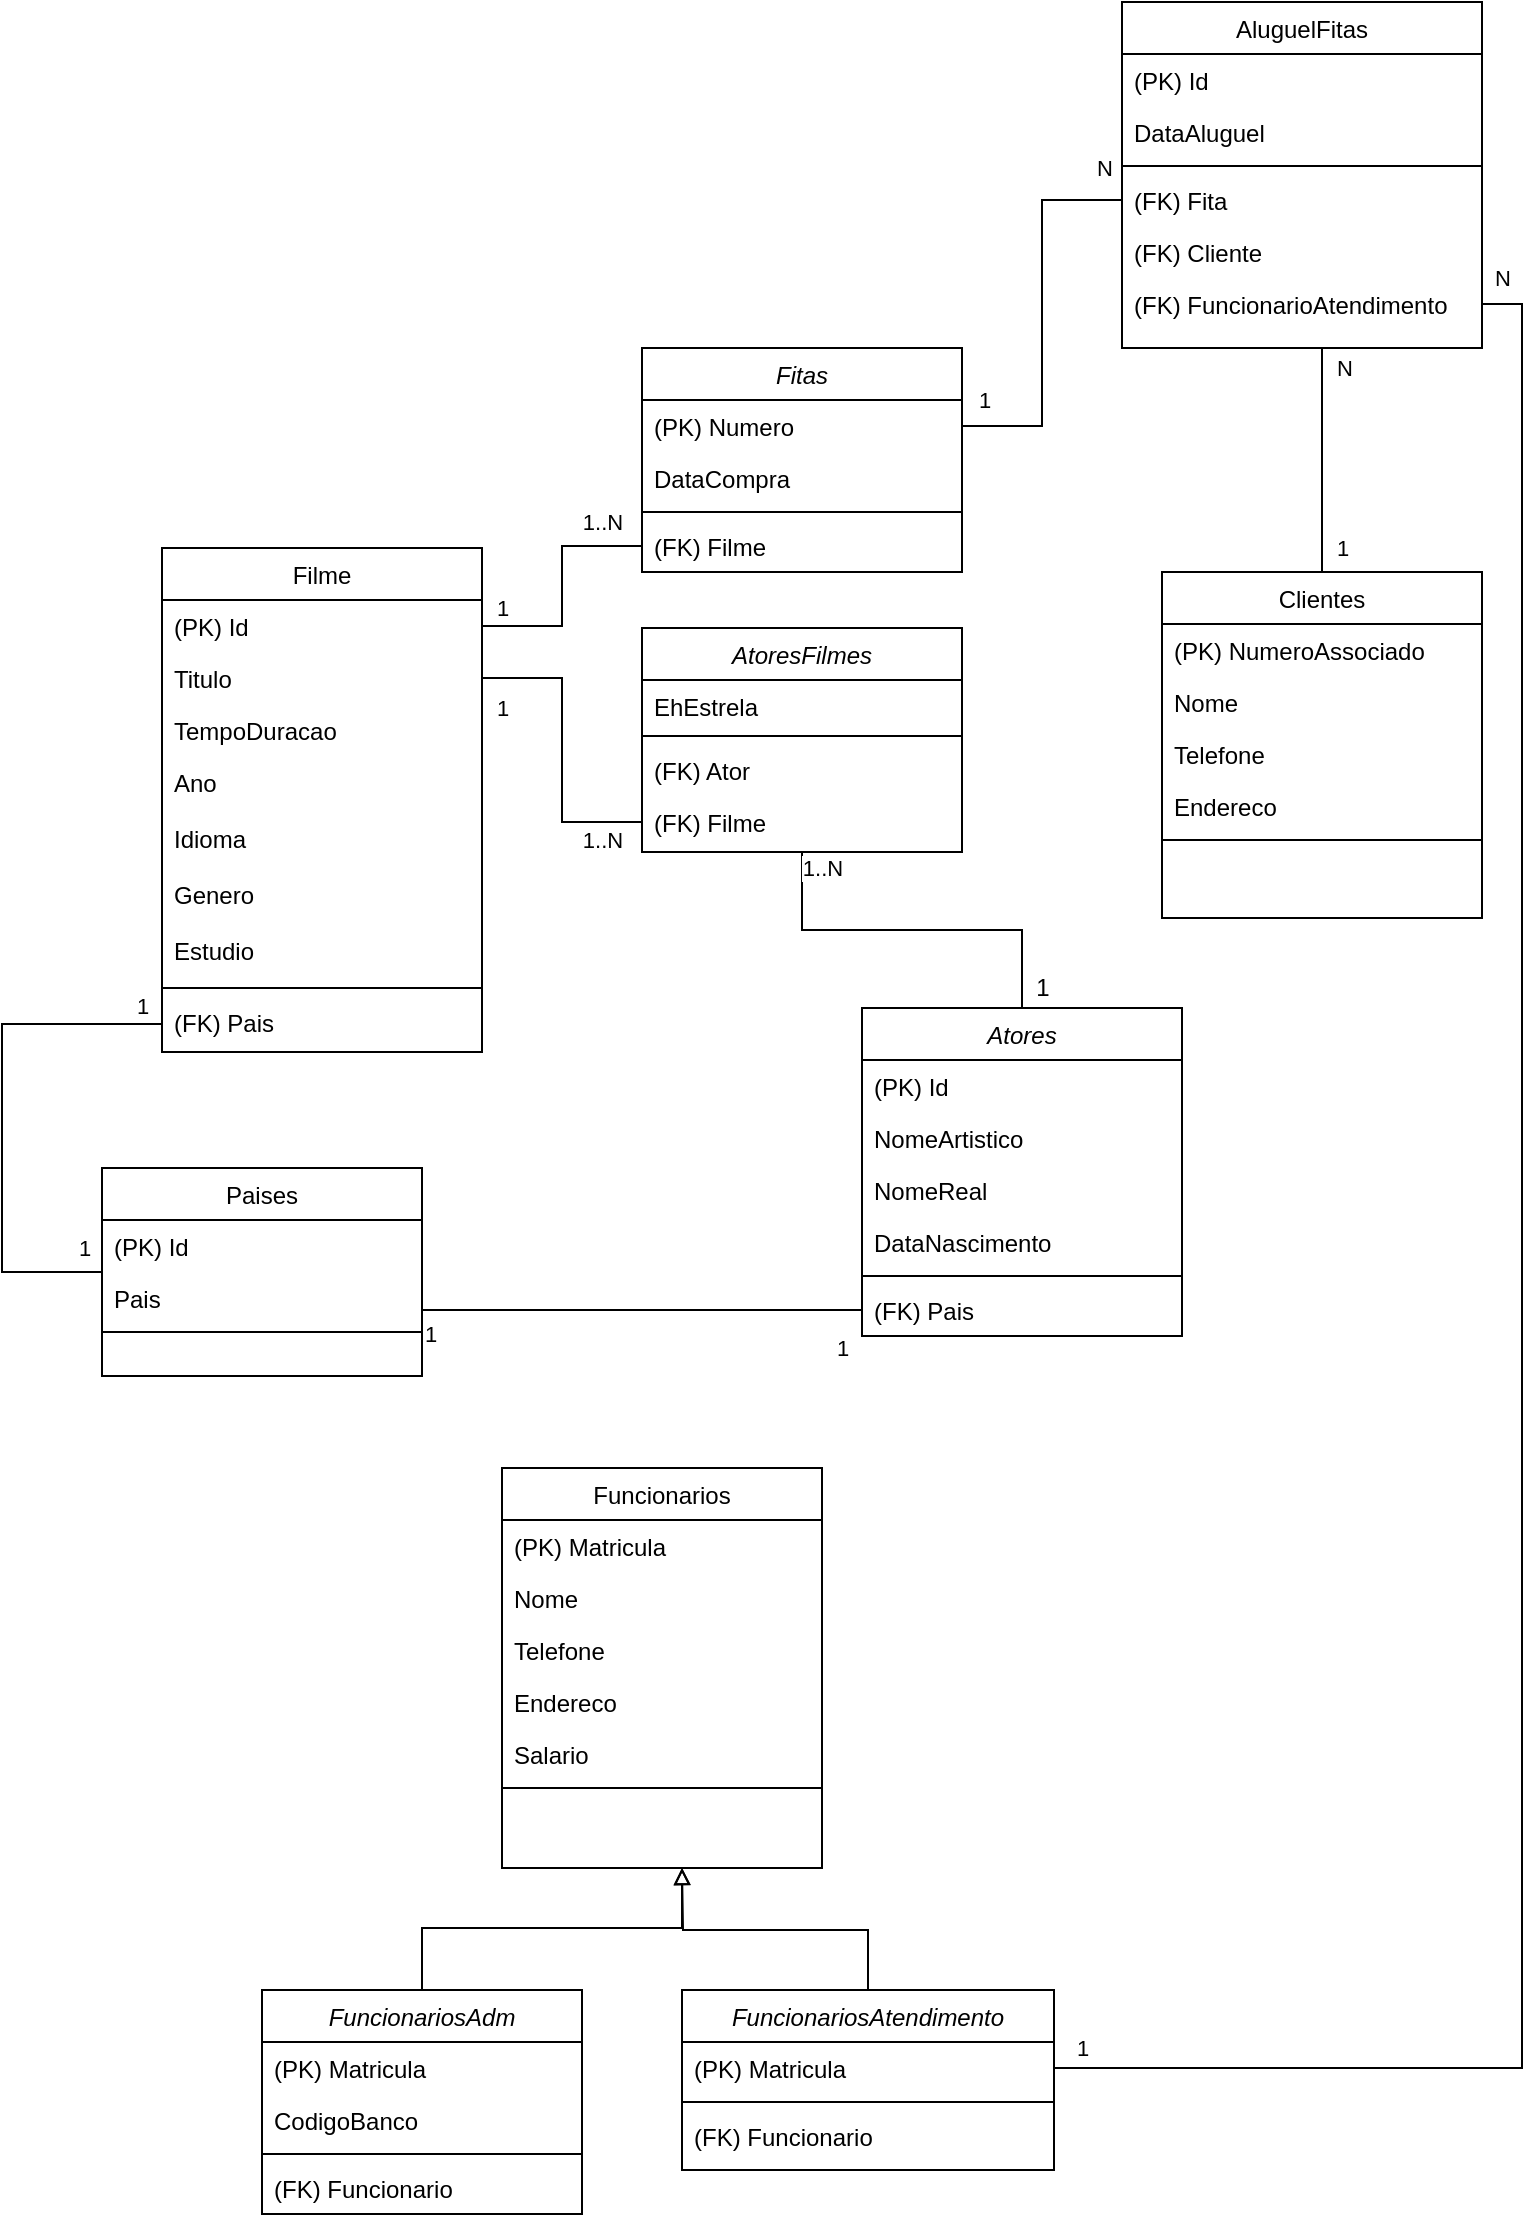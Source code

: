 <mxfile version="16.2.6" type="device"><diagram id="C5RBs43oDa-KdzZeNtuy" name="Page-1"><mxGraphModel dx="1466" dy="1724" grid="1" gridSize="10" guides="1" tooltips="1" connect="1" arrows="1" fold="1" page="1" pageScale="1" pageWidth="827" pageHeight="1169" math="0" shadow="0"><root><mxCell id="WIyWlLk6GJQsqaUBKTNV-0"/><mxCell id="WIyWlLk6GJQsqaUBKTNV-1" parent="WIyWlLk6GJQsqaUBKTNV-0"/><mxCell id="zkfFHV4jXpPFQw0GAbJ--0" value="Fitas" style="swimlane;fontStyle=2;align=center;verticalAlign=top;childLayout=stackLayout;horizontal=1;startSize=26;horizontalStack=0;resizeParent=1;resizeLast=0;collapsible=1;marginBottom=0;rounded=0;shadow=0;strokeWidth=1;" parent="WIyWlLk6GJQsqaUBKTNV-1" vertex="1"><mxGeometry x="290" width="160" height="112" as="geometry"><mxRectangle x="230" y="140" width="160" height="26" as="alternateBounds"/></mxGeometry></mxCell><mxCell id="zkfFHV4jXpPFQw0GAbJ--1" value="(PK) Numero" style="text;align=left;verticalAlign=top;spacingLeft=4;spacingRight=4;overflow=hidden;rotatable=0;points=[[0,0.5],[1,0.5]];portConstraint=eastwest;" parent="zkfFHV4jXpPFQw0GAbJ--0" vertex="1"><mxGeometry y="26" width="160" height="26" as="geometry"/></mxCell><mxCell id="zkfFHV4jXpPFQw0GAbJ--2" value="DataCompra" style="text;align=left;verticalAlign=top;spacingLeft=4;spacingRight=4;overflow=hidden;rotatable=0;points=[[0,0.5],[1,0.5]];portConstraint=eastwest;rounded=0;shadow=0;html=0;" parent="zkfFHV4jXpPFQw0GAbJ--0" vertex="1"><mxGeometry y="52" width="160" height="26" as="geometry"/></mxCell><mxCell id="zkfFHV4jXpPFQw0GAbJ--4" value="" style="line;html=1;strokeWidth=1;align=left;verticalAlign=middle;spacingTop=-1;spacingLeft=3;spacingRight=3;rotatable=0;labelPosition=right;points=[];portConstraint=eastwest;" parent="zkfFHV4jXpPFQw0GAbJ--0" vertex="1"><mxGeometry y="78" width="160" height="8" as="geometry"/></mxCell><mxCell id="qCso2f7yvBXMcF-2Zcx2-60" value="(FK) Filme" style="text;align=left;verticalAlign=top;spacingLeft=4;spacingRight=4;overflow=hidden;rotatable=0;points=[[0,0.5],[1,0.5]];portConstraint=eastwest;rounded=0;shadow=0;html=0;" parent="zkfFHV4jXpPFQw0GAbJ--0" vertex="1"><mxGeometry y="86" width="160" height="26" as="geometry"/></mxCell><mxCell id="zkfFHV4jXpPFQw0GAbJ--6" value="Filme" style="swimlane;fontStyle=0;align=center;verticalAlign=top;childLayout=stackLayout;horizontal=1;startSize=26;horizontalStack=0;resizeParent=1;resizeLast=0;collapsible=1;marginBottom=0;rounded=0;shadow=0;strokeWidth=1;" parent="WIyWlLk6GJQsqaUBKTNV-1" vertex="1"><mxGeometry x="50" y="100" width="160" height="252" as="geometry"><mxRectangle x="130" y="380" width="160" height="26" as="alternateBounds"/></mxGeometry></mxCell><mxCell id="zkfFHV4jXpPFQw0GAbJ--7" value="(PK) Id" style="text;align=left;verticalAlign=top;spacingLeft=4;spacingRight=4;overflow=hidden;rotatable=0;points=[[0,0.5],[1,0.5]];portConstraint=eastwest;" parent="zkfFHV4jXpPFQw0GAbJ--6" vertex="1"><mxGeometry y="26" width="160" height="26" as="geometry"/></mxCell><mxCell id="zkfFHV4jXpPFQw0GAbJ--8" value="Titulo" style="text;align=left;verticalAlign=top;spacingLeft=4;spacingRight=4;overflow=hidden;rotatable=0;points=[[0,0.5],[1,0.5]];portConstraint=eastwest;rounded=0;shadow=0;html=0;" parent="zkfFHV4jXpPFQw0GAbJ--6" vertex="1"><mxGeometry y="52" width="160" height="26" as="geometry"/></mxCell><mxCell id="qCso2f7yvBXMcF-2Zcx2-1" value="TempoDuracao" style="text;align=left;verticalAlign=top;spacingLeft=4;spacingRight=4;overflow=hidden;rotatable=0;points=[[0,0.5],[1,0.5]];portConstraint=eastwest;rounded=0;shadow=0;html=0;" parent="zkfFHV4jXpPFQw0GAbJ--6" vertex="1"><mxGeometry y="78" width="160" height="26" as="geometry"/></mxCell><mxCell id="qCso2f7yvBXMcF-2Zcx2-59" value="Ano" style="text;align=left;verticalAlign=top;spacingLeft=4;spacingRight=4;overflow=hidden;rotatable=0;points=[[0,0.5],[1,0.5]];portConstraint=eastwest;" parent="zkfFHV4jXpPFQw0GAbJ--6" vertex="1"><mxGeometry y="104" width="160" height="28" as="geometry"/></mxCell><mxCell id="qCso2f7yvBXMcF-2Zcx2-58" value="Idioma" style="text;align=left;verticalAlign=top;spacingLeft=4;spacingRight=4;overflow=hidden;rotatable=0;points=[[0,0.5],[1,0.5]];portConstraint=eastwest;" parent="zkfFHV4jXpPFQw0GAbJ--6" vertex="1"><mxGeometry y="132" width="160" height="28" as="geometry"/></mxCell><mxCell id="qCso2f7yvBXMcF-2Zcx2-56" value="Genero" style="text;align=left;verticalAlign=top;spacingLeft=4;spacingRight=4;overflow=hidden;rotatable=0;points=[[0,0.5],[1,0.5]];portConstraint=eastwest;" parent="zkfFHV4jXpPFQw0GAbJ--6" vertex="1"><mxGeometry y="160" width="160" height="28" as="geometry"/></mxCell><mxCell id="qCso2f7yvBXMcF-2Zcx2-57" value="Estudio" style="text;align=left;verticalAlign=top;spacingLeft=4;spacingRight=4;overflow=hidden;rotatable=0;points=[[0,0.5],[1,0.5]];portConstraint=eastwest;" parent="zkfFHV4jXpPFQw0GAbJ--6" vertex="1"><mxGeometry y="188" width="160" height="28" as="geometry"/></mxCell><mxCell id="zkfFHV4jXpPFQw0GAbJ--9" value="" style="line;html=1;strokeWidth=1;align=left;verticalAlign=middle;spacingTop=-1;spacingLeft=3;spacingRight=3;rotatable=0;labelPosition=right;points=[];portConstraint=eastwest;" parent="zkfFHV4jXpPFQw0GAbJ--6" vertex="1"><mxGeometry y="216" width="160" height="8" as="geometry"/></mxCell><mxCell id="qCso2f7yvBXMcF-2Zcx2-61" value="(FK) Pais" style="text;align=left;verticalAlign=top;spacingLeft=4;spacingRight=4;overflow=hidden;rotatable=0;points=[[0,0.5],[1,0.5]];portConstraint=eastwest;" parent="zkfFHV4jXpPFQw0GAbJ--6" vertex="1"><mxGeometry y="224" width="160" height="28" as="geometry"/></mxCell><mxCell id="qCso2f7yvBXMcF-2Zcx2-74" style="edgeStyle=orthogonalEdgeStyle;rounded=0;orthogonalLoop=1;jettySize=auto;html=1;endArrow=none;endFill=0;" parent="WIyWlLk6GJQsqaUBKTNV-1" source="zkfFHV4jXpPFQw0GAbJ--17" edge="1"><mxGeometry relative="1" as="geometry"><mxPoint x="630" as="targetPoint"/></mxGeometry></mxCell><mxCell id="2-0DyAWxJQ60oNXOoATX-12" value="1" style="edgeLabel;html=1;align=center;verticalAlign=middle;resizable=0;points=[];" vertex="1" connectable="0" parent="qCso2f7yvBXMcF-2Zcx2-74"><mxGeometry x="-0.32" y="2" relative="1" as="geometry"><mxPoint x="12" y="26" as="offset"/></mxGeometry></mxCell><mxCell id="2-0DyAWxJQ60oNXOoATX-13" value="N" style="edgeLabel;html=1;align=center;verticalAlign=middle;resizable=0;points=[];" vertex="1" connectable="0" parent="qCso2f7yvBXMcF-2Zcx2-74"><mxGeometry x="0.323" y="3" relative="1" as="geometry"><mxPoint x="13" y="-28" as="offset"/></mxGeometry></mxCell><mxCell id="zkfFHV4jXpPFQw0GAbJ--17" value="Clientes" style="swimlane;fontStyle=0;align=center;verticalAlign=top;childLayout=stackLayout;horizontal=1;startSize=26;horizontalStack=0;resizeParent=1;resizeLast=0;collapsible=1;marginBottom=0;rounded=0;shadow=0;strokeWidth=1;" parent="WIyWlLk6GJQsqaUBKTNV-1" vertex="1"><mxGeometry x="550" y="112" width="160" height="173" as="geometry"><mxRectangle x="550" y="140" width="160" height="26" as="alternateBounds"/></mxGeometry></mxCell><mxCell id="zkfFHV4jXpPFQw0GAbJ--18" value="(PK) NumeroAssociado" style="text;align=left;verticalAlign=top;spacingLeft=4;spacingRight=4;overflow=hidden;rotatable=0;points=[[0,0.5],[1,0.5]];portConstraint=eastwest;" parent="zkfFHV4jXpPFQw0GAbJ--17" vertex="1"><mxGeometry y="26" width="160" height="26" as="geometry"/></mxCell><mxCell id="zkfFHV4jXpPFQw0GAbJ--19" value="Nome" style="text;align=left;verticalAlign=top;spacingLeft=4;spacingRight=4;overflow=hidden;rotatable=0;points=[[0,0.5],[1,0.5]];portConstraint=eastwest;rounded=0;shadow=0;html=0;" parent="zkfFHV4jXpPFQw0GAbJ--17" vertex="1"><mxGeometry y="52" width="160" height="26" as="geometry"/></mxCell><mxCell id="zkfFHV4jXpPFQw0GAbJ--20" value="Telefone" style="text;align=left;verticalAlign=top;spacingLeft=4;spacingRight=4;overflow=hidden;rotatable=0;points=[[0,0.5],[1,0.5]];portConstraint=eastwest;rounded=0;shadow=0;html=0;" parent="zkfFHV4jXpPFQw0GAbJ--17" vertex="1"><mxGeometry y="78" width="160" height="26" as="geometry"/></mxCell><mxCell id="zkfFHV4jXpPFQw0GAbJ--21" value="Endereco" style="text;align=left;verticalAlign=top;spacingLeft=4;spacingRight=4;overflow=hidden;rotatable=0;points=[[0,0.5],[1,0.5]];portConstraint=eastwest;rounded=0;shadow=0;html=0;" parent="zkfFHV4jXpPFQw0GAbJ--17" vertex="1"><mxGeometry y="104" width="160" height="26" as="geometry"/></mxCell><mxCell id="zkfFHV4jXpPFQw0GAbJ--23" value="" style="line;html=1;strokeWidth=1;align=left;verticalAlign=middle;spacingTop=-1;spacingLeft=3;spacingRight=3;rotatable=0;labelPosition=right;points=[];portConstraint=eastwest;" parent="zkfFHV4jXpPFQw0GAbJ--17" vertex="1"><mxGeometry y="130" width="160" height="8" as="geometry"/></mxCell><mxCell id="qCso2f7yvBXMcF-2Zcx2-7" value="Paises" style="swimlane;fontStyle=0;align=center;verticalAlign=top;childLayout=stackLayout;horizontal=1;startSize=26;horizontalStack=0;resizeParent=1;resizeLast=0;collapsible=1;marginBottom=0;rounded=0;shadow=0;strokeWidth=1;" parent="WIyWlLk6GJQsqaUBKTNV-1" vertex="1"><mxGeometry x="20" y="410" width="160" height="104" as="geometry"><mxRectangle x="340" y="380" width="170" height="26" as="alternateBounds"/></mxGeometry></mxCell><mxCell id="qCso2f7yvBXMcF-2Zcx2-8" value="(PK) Id" style="text;align=left;verticalAlign=top;spacingLeft=4;spacingRight=4;overflow=hidden;rotatable=0;points=[[0,0.5],[1,0.5]];portConstraint=eastwest;" parent="qCso2f7yvBXMcF-2Zcx2-7" vertex="1"><mxGeometry y="26" width="160" height="26" as="geometry"/></mxCell><mxCell id="qCso2f7yvBXMcF-2Zcx2-9" value="Pais" style="text;align=left;verticalAlign=top;spacingLeft=4;spacingRight=4;overflow=hidden;rotatable=0;points=[[0,0.5],[1,0.5]];portConstraint=eastwest;" parent="qCso2f7yvBXMcF-2Zcx2-7" vertex="1"><mxGeometry y="52" width="160" height="26" as="geometry"/></mxCell><mxCell id="qCso2f7yvBXMcF-2Zcx2-10" value="" style="line;html=1;strokeWidth=1;align=left;verticalAlign=middle;spacingTop=-1;spacingLeft=3;spacingRight=3;rotatable=0;labelPosition=right;points=[];portConstraint=eastwest;" parent="qCso2f7yvBXMcF-2Zcx2-7" vertex="1"><mxGeometry y="78" width="160" height="8" as="geometry"/></mxCell><mxCell id="qCso2f7yvBXMcF-2Zcx2-69" style="edgeStyle=orthogonalEdgeStyle;rounded=0;orthogonalLoop=1;jettySize=auto;html=1;entryX=0.5;entryY=1;entryDx=0;entryDy=0;endArrow=none;endFill=0;" parent="WIyWlLk6GJQsqaUBKTNV-1" source="qCso2f7yvBXMcF-2Zcx2-19" target="qCso2f7yvBXMcF-2Zcx2-23" edge="1"><mxGeometry relative="1" as="geometry"/></mxCell><mxCell id="2-0DyAWxJQ60oNXOoATX-5" value="1..N" style="edgeLabel;html=1;align=center;verticalAlign=middle;resizable=0;points=[];" vertex="1" connectable="0" parent="qCso2f7yvBXMcF-2Zcx2-69"><mxGeometry x="0.415" relative="1" as="geometry"><mxPoint x="-6" y="-31" as="offset"/></mxGeometry></mxCell><mxCell id="qCso2f7yvBXMcF-2Zcx2-19" value="Atores" style="swimlane;fontStyle=2;align=center;verticalAlign=top;childLayout=stackLayout;horizontal=1;startSize=26;horizontalStack=0;resizeParent=1;resizeLast=0;collapsible=1;marginBottom=0;rounded=0;shadow=0;strokeWidth=1;" parent="WIyWlLk6GJQsqaUBKTNV-1" vertex="1"><mxGeometry x="400" y="330" width="160" height="164" as="geometry"><mxRectangle x="230" y="140" width="160" height="26" as="alternateBounds"/></mxGeometry></mxCell><mxCell id="qCso2f7yvBXMcF-2Zcx2-20" value="(PK) Id" style="text;align=left;verticalAlign=top;spacingLeft=4;spacingRight=4;overflow=hidden;rotatable=0;points=[[0,0.5],[1,0.5]];portConstraint=eastwest;" parent="qCso2f7yvBXMcF-2Zcx2-19" vertex="1"><mxGeometry y="26" width="160" height="26" as="geometry"/></mxCell><mxCell id="qCso2f7yvBXMcF-2Zcx2-21" value="NomeArtistico" style="text;align=left;verticalAlign=top;spacingLeft=4;spacingRight=4;overflow=hidden;rotatable=0;points=[[0,0.5],[1,0.5]];portConstraint=eastwest;rounded=0;shadow=0;html=0;" parent="qCso2f7yvBXMcF-2Zcx2-19" vertex="1"><mxGeometry y="52" width="160" height="26" as="geometry"/></mxCell><mxCell id="qCso2f7yvBXMcF-2Zcx2-27" value="NomeReal" style="text;align=left;verticalAlign=top;spacingLeft=4;spacingRight=4;overflow=hidden;rotatable=0;points=[[0,0.5],[1,0.5]];portConstraint=eastwest;rounded=0;shadow=0;html=0;" parent="qCso2f7yvBXMcF-2Zcx2-19" vertex="1"><mxGeometry y="78" width="160" height="26" as="geometry"/></mxCell><mxCell id="qCso2f7yvBXMcF-2Zcx2-28" value="DataNascimento" style="text;align=left;verticalAlign=top;spacingLeft=4;spacingRight=4;overflow=hidden;rotatable=0;points=[[0,0.5],[1,0.5]];portConstraint=eastwest;rounded=0;shadow=0;html=0;" parent="qCso2f7yvBXMcF-2Zcx2-19" vertex="1"><mxGeometry y="104" width="160" height="26" as="geometry"/></mxCell><mxCell id="qCso2f7yvBXMcF-2Zcx2-22" value="" style="line;html=1;strokeWidth=1;align=left;verticalAlign=middle;spacingTop=-1;spacingLeft=3;spacingRight=3;rotatable=0;labelPosition=right;points=[];portConstraint=eastwest;" parent="qCso2f7yvBXMcF-2Zcx2-19" vertex="1"><mxGeometry y="130" width="160" height="8" as="geometry"/></mxCell><mxCell id="qCso2f7yvBXMcF-2Zcx2-29" value="(FK) Pais" style="text;align=left;verticalAlign=top;spacingLeft=4;spacingRight=4;overflow=hidden;rotatable=0;points=[[0,0.5],[1,0.5]];portConstraint=eastwest;rounded=0;shadow=0;html=0;" parent="qCso2f7yvBXMcF-2Zcx2-19" vertex="1"><mxGeometry y="138" width="160" height="26" as="geometry"/></mxCell><mxCell id="qCso2f7yvBXMcF-2Zcx2-23" value="AtoresFilmes" style="swimlane;fontStyle=2;align=center;verticalAlign=top;childLayout=stackLayout;horizontal=1;startSize=26;horizontalStack=0;resizeParent=1;resizeLast=0;collapsible=1;marginBottom=0;rounded=0;shadow=0;strokeWidth=1;" parent="WIyWlLk6GJQsqaUBKTNV-1" vertex="1"><mxGeometry x="290" y="140" width="160" height="112" as="geometry"><mxRectangle x="230" y="140" width="160" height="26" as="alternateBounds"/></mxGeometry></mxCell><mxCell id="qCso2f7yvBXMcF-2Zcx2-79" value="EhEstrela" style="text;align=left;verticalAlign=top;spacingLeft=4;spacingRight=4;overflow=hidden;rotatable=0;points=[[0,0.5],[1,0.5]];portConstraint=eastwest;" parent="qCso2f7yvBXMcF-2Zcx2-23" vertex="1"><mxGeometry y="26" width="160" height="24" as="geometry"/></mxCell><mxCell id="qCso2f7yvBXMcF-2Zcx2-26" value="" style="line;html=1;strokeWidth=1;align=left;verticalAlign=middle;spacingTop=-1;spacingLeft=3;spacingRight=3;rotatable=0;labelPosition=right;points=[];portConstraint=eastwest;" parent="qCso2f7yvBXMcF-2Zcx2-23" vertex="1"><mxGeometry y="50" width="160" height="8" as="geometry"/></mxCell><mxCell id="qCso2f7yvBXMcF-2Zcx2-24" value="(FK) Ator" style="text;align=left;verticalAlign=top;spacingLeft=4;spacingRight=4;overflow=hidden;rotatable=0;points=[[0,0.5],[1,0.5]];portConstraint=eastwest;" parent="qCso2f7yvBXMcF-2Zcx2-23" vertex="1"><mxGeometry y="58" width="160" height="26" as="geometry"/></mxCell><mxCell id="qCso2f7yvBXMcF-2Zcx2-25" value="(FK) Filme" style="text;align=left;verticalAlign=top;spacingLeft=4;spacingRight=4;overflow=hidden;rotatable=0;points=[[0,0.5],[1,0.5]];portConstraint=eastwest;rounded=0;shadow=0;html=0;" parent="qCso2f7yvBXMcF-2Zcx2-23" vertex="1"><mxGeometry y="84" width="160" height="26" as="geometry"/></mxCell><mxCell id="qCso2f7yvBXMcF-2Zcx2-30" value="Funcionarios" style="swimlane;fontStyle=0;align=center;verticalAlign=top;childLayout=stackLayout;horizontal=1;startSize=26;horizontalStack=0;resizeParent=1;resizeLast=0;collapsible=1;marginBottom=0;rounded=0;shadow=0;strokeWidth=1;" parent="WIyWlLk6GJQsqaUBKTNV-1" vertex="1"><mxGeometry x="220" y="560" width="160" height="200" as="geometry"><mxRectangle x="550" y="140" width="160" height="26" as="alternateBounds"/></mxGeometry></mxCell><mxCell id="qCso2f7yvBXMcF-2Zcx2-31" value="(PK) Matricula" style="text;align=left;verticalAlign=top;spacingLeft=4;spacingRight=4;overflow=hidden;rotatable=0;points=[[0,0.5],[1,0.5]];portConstraint=eastwest;" parent="qCso2f7yvBXMcF-2Zcx2-30" vertex="1"><mxGeometry y="26" width="160" height="26" as="geometry"/></mxCell><mxCell id="qCso2f7yvBXMcF-2Zcx2-32" value="Nome" style="text;align=left;verticalAlign=top;spacingLeft=4;spacingRight=4;overflow=hidden;rotatable=0;points=[[0,0.5],[1,0.5]];portConstraint=eastwest;rounded=0;shadow=0;html=0;" parent="qCso2f7yvBXMcF-2Zcx2-30" vertex="1"><mxGeometry y="52" width="160" height="26" as="geometry"/></mxCell><mxCell id="qCso2f7yvBXMcF-2Zcx2-33" value="Telefone" style="text;align=left;verticalAlign=top;spacingLeft=4;spacingRight=4;overflow=hidden;rotatable=0;points=[[0,0.5],[1,0.5]];portConstraint=eastwest;rounded=0;shadow=0;html=0;" parent="qCso2f7yvBXMcF-2Zcx2-30" vertex="1"><mxGeometry y="78" width="160" height="26" as="geometry"/></mxCell><mxCell id="qCso2f7yvBXMcF-2Zcx2-34" value="Endereco" style="text;align=left;verticalAlign=top;spacingLeft=4;spacingRight=4;overflow=hidden;rotatable=0;points=[[0,0.5],[1,0.5]];portConstraint=eastwest;rounded=0;shadow=0;html=0;" parent="qCso2f7yvBXMcF-2Zcx2-30" vertex="1"><mxGeometry y="104" width="160" height="26" as="geometry"/></mxCell><mxCell id="qCso2f7yvBXMcF-2Zcx2-36" value="Salario" style="text;align=left;verticalAlign=top;spacingLeft=4;spacingRight=4;overflow=hidden;rotatable=0;points=[[0,0.5],[1,0.5]];portConstraint=eastwest;rounded=0;shadow=0;html=0;" parent="qCso2f7yvBXMcF-2Zcx2-30" vertex="1"><mxGeometry y="130" width="160" height="26" as="geometry"/></mxCell><mxCell id="qCso2f7yvBXMcF-2Zcx2-35" value="" style="line;html=1;strokeWidth=1;align=left;verticalAlign=middle;spacingTop=-1;spacingLeft=3;spacingRight=3;rotatable=0;labelPosition=right;points=[];portConstraint=eastwest;" parent="qCso2f7yvBXMcF-2Zcx2-30" vertex="1"><mxGeometry y="156" width="160" height="8" as="geometry"/></mxCell><mxCell id="qCso2f7yvBXMcF-2Zcx2-77" style="edgeStyle=orthogonalEdgeStyle;rounded=0;orthogonalLoop=1;jettySize=auto;html=1;endArrow=block;endFill=0;" parent="WIyWlLk6GJQsqaUBKTNV-1" source="qCso2f7yvBXMcF-2Zcx2-37" edge="1"><mxGeometry relative="1" as="geometry"><mxPoint x="310" y="760" as="targetPoint"/><Array as="points"><mxPoint x="180" y="790"/><mxPoint x="310" y="790"/></Array></mxGeometry></mxCell><mxCell id="qCso2f7yvBXMcF-2Zcx2-37" value="FuncionariosAdm" style="swimlane;fontStyle=2;align=center;verticalAlign=top;childLayout=stackLayout;horizontal=1;startSize=26;horizontalStack=0;resizeParent=1;resizeLast=0;collapsible=1;marginBottom=0;rounded=0;shadow=0;strokeWidth=1;" parent="WIyWlLk6GJQsqaUBKTNV-1" vertex="1"><mxGeometry x="100" y="821" width="160" height="112" as="geometry"><mxRectangle x="230" y="140" width="160" height="26" as="alternateBounds"/></mxGeometry></mxCell><mxCell id="qCso2f7yvBXMcF-2Zcx2-38" value="(PK) Matricula" style="text;align=left;verticalAlign=top;spacingLeft=4;spacingRight=4;overflow=hidden;rotatable=0;points=[[0,0.5],[1,0.5]];portConstraint=eastwest;" parent="qCso2f7yvBXMcF-2Zcx2-37" vertex="1"><mxGeometry y="26" width="160" height="26" as="geometry"/></mxCell><mxCell id="qCso2f7yvBXMcF-2Zcx2-39" value="CodigoBanco" style="text;align=left;verticalAlign=top;spacingLeft=4;spacingRight=4;overflow=hidden;rotatable=0;points=[[0,0.5],[1,0.5]];portConstraint=eastwest;rounded=0;shadow=0;html=0;" parent="qCso2f7yvBXMcF-2Zcx2-37" vertex="1"><mxGeometry y="52" width="160" height="26" as="geometry"/></mxCell><mxCell id="qCso2f7yvBXMcF-2Zcx2-40" value="" style="line;html=1;strokeWidth=1;align=left;verticalAlign=middle;spacingTop=-1;spacingLeft=3;spacingRight=3;rotatable=0;labelPosition=right;points=[];portConstraint=eastwest;" parent="qCso2f7yvBXMcF-2Zcx2-37" vertex="1"><mxGeometry y="78" width="160" height="8" as="geometry"/></mxCell><mxCell id="qCso2f7yvBXMcF-2Zcx2-41" value="(FK) Funcionario" style="text;align=left;verticalAlign=top;spacingLeft=4;spacingRight=4;overflow=hidden;rotatable=0;points=[[0,0.5],[1,0.5]];portConstraint=eastwest;" parent="qCso2f7yvBXMcF-2Zcx2-37" vertex="1"><mxGeometry y="86" width="160" height="26" as="geometry"/></mxCell><mxCell id="qCso2f7yvBXMcF-2Zcx2-76" style="edgeStyle=orthogonalEdgeStyle;rounded=0;orthogonalLoop=1;jettySize=auto;html=1;endArrow=block;endFill=0;" parent="WIyWlLk6GJQsqaUBKTNV-1" source="qCso2f7yvBXMcF-2Zcx2-42" edge="1"><mxGeometry relative="1" as="geometry"><mxPoint x="310" y="760" as="targetPoint"/></mxGeometry></mxCell><mxCell id="qCso2f7yvBXMcF-2Zcx2-42" value="FuncionariosAtendimento" style="swimlane;fontStyle=2;align=center;verticalAlign=top;childLayout=stackLayout;horizontal=1;startSize=26;horizontalStack=0;resizeParent=1;resizeLast=0;collapsible=1;marginBottom=0;rounded=0;shadow=0;strokeWidth=1;" parent="WIyWlLk6GJQsqaUBKTNV-1" vertex="1"><mxGeometry x="310" y="821" width="186" height="90" as="geometry"><mxRectangle x="230" y="140" width="160" height="26" as="alternateBounds"/></mxGeometry></mxCell><mxCell id="qCso2f7yvBXMcF-2Zcx2-43" value="(PK) Matricula" style="text;align=left;verticalAlign=top;spacingLeft=4;spacingRight=4;overflow=hidden;rotatable=0;points=[[0,0.5],[1,0.5]];portConstraint=eastwest;" parent="qCso2f7yvBXMcF-2Zcx2-42" vertex="1"><mxGeometry y="26" width="186" height="26" as="geometry"/></mxCell><mxCell id="qCso2f7yvBXMcF-2Zcx2-45" value="" style="line;html=1;strokeWidth=1;align=left;verticalAlign=middle;spacingTop=-1;spacingLeft=3;spacingRight=3;rotatable=0;labelPosition=right;points=[];portConstraint=eastwest;" parent="qCso2f7yvBXMcF-2Zcx2-42" vertex="1"><mxGeometry y="52" width="186" height="8" as="geometry"/></mxCell><mxCell id="qCso2f7yvBXMcF-2Zcx2-46" value="(FK) Funcionario" style="text;align=left;verticalAlign=top;spacingLeft=4;spacingRight=4;overflow=hidden;rotatable=0;points=[[0,0.5],[1,0.5]];portConstraint=eastwest;" parent="qCso2f7yvBXMcF-2Zcx2-42" vertex="1"><mxGeometry y="60" width="186" height="26" as="geometry"/></mxCell><mxCell id="qCso2f7yvBXMcF-2Zcx2-47" value="AluguelFitas" style="swimlane;fontStyle=0;align=center;verticalAlign=top;childLayout=stackLayout;horizontal=1;startSize=26;horizontalStack=0;resizeParent=1;resizeLast=0;collapsible=1;marginBottom=0;rounded=0;shadow=0;strokeWidth=1;" parent="WIyWlLk6GJQsqaUBKTNV-1" vertex="1"><mxGeometry x="530" y="-173" width="180" height="173" as="geometry"><mxRectangle x="550" y="140" width="160" height="26" as="alternateBounds"/></mxGeometry></mxCell><mxCell id="qCso2f7yvBXMcF-2Zcx2-48" value="(PK) Id" style="text;align=left;verticalAlign=top;spacingLeft=4;spacingRight=4;overflow=hidden;rotatable=0;points=[[0,0.5],[1,0.5]];portConstraint=eastwest;" parent="qCso2f7yvBXMcF-2Zcx2-47" vertex="1"><mxGeometry y="26" width="180" height="26" as="geometry"/></mxCell><mxCell id="qCso2f7yvBXMcF-2Zcx2-49" value="DataAluguel" style="text;align=left;verticalAlign=top;spacingLeft=4;spacingRight=4;overflow=hidden;rotatable=0;points=[[0,0.5],[1,0.5]];portConstraint=eastwest;rounded=0;shadow=0;html=0;" parent="qCso2f7yvBXMcF-2Zcx2-47" vertex="1"><mxGeometry y="52" width="180" height="26" as="geometry"/></mxCell><mxCell id="qCso2f7yvBXMcF-2Zcx2-52" value="" style="line;html=1;strokeWidth=1;align=left;verticalAlign=middle;spacingTop=-1;spacingLeft=3;spacingRight=3;rotatable=0;labelPosition=right;points=[];portConstraint=eastwest;" parent="qCso2f7yvBXMcF-2Zcx2-47" vertex="1"><mxGeometry y="78" width="180" height="8" as="geometry"/></mxCell><mxCell id="qCso2f7yvBXMcF-2Zcx2-53" value="(FK) Fita" style="text;align=left;verticalAlign=top;spacingLeft=4;spacingRight=4;overflow=hidden;rotatable=0;points=[[0,0.5],[1,0.5]];portConstraint=eastwest;rounded=0;shadow=0;html=0;" parent="qCso2f7yvBXMcF-2Zcx2-47" vertex="1"><mxGeometry y="86" width="180" height="26" as="geometry"/></mxCell><mxCell id="qCso2f7yvBXMcF-2Zcx2-54" value="(FK) Cliente" style="text;align=left;verticalAlign=top;spacingLeft=4;spacingRight=4;overflow=hidden;rotatable=0;points=[[0,0.5],[1,0.5]];portConstraint=eastwest;rounded=0;shadow=0;html=0;" parent="qCso2f7yvBXMcF-2Zcx2-47" vertex="1"><mxGeometry y="112" width="180" height="26" as="geometry"/></mxCell><mxCell id="qCso2f7yvBXMcF-2Zcx2-55" value="(FK) FuncionarioAtendimento" style="text;align=left;verticalAlign=top;spacingLeft=4;spacingRight=4;overflow=hidden;rotatable=0;points=[[0,0.5],[1,0.5]];portConstraint=eastwest;rounded=0;shadow=0;html=0;" parent="qCso2f7yvBXMcF-2Zcx2-47" vertex="1"><mxGeometry y="138" width="180" height="26" as="geometry"/></mxCell><mxCell id="qCso2f7yvBXMcF-2Zcx2-63" style="edgeStyle=orthogonalEdgeStyle;rounded=0;orthogonalLoop=1;jettySize=auto;html=1;entryX=0;entryY=0.5;entryDx=0;entryDy=0;endArrow=none;endFill=0;" parent="WIyWlLk6GJQsqaUBKTNV-1" source="qCso2f7yvBXMcF-2Zcx2-7" target="qCso2f7yvBXMcF-2Zcx2-61" edge="1"><mxGeometry relative="1" as="geometry"><Array as="points"><mxPoint x="-30" y="462"/><mxPoint x="-30" y="338"/></Array></mxGeometry></mxCell><mxCell id="2-0DyAWxJQ60oNXOoATX-0" value="1" style="edgeLabel;html=1;align=center;verticalAlign=middle;resizable=0;points=[];" vertex="1" connectable="0" parent="qCso2f7yvBXMcF-2Zcx2-63"><mxGeometry x="0.844" relative="1" as="geometry"><mxPoint x="10" y="-9" as="offset"/></mxGeometry></mxCell><mxCell id="2-0DyAWxJQ60oNXOoATX-1" value="1" style="edgeLabel;html=1;align=center;verticalAlign=middle;resizable=0;points=[];" vertex="1" connectable="0" parent="qCso2f7yvBXMcF-2Zcx2-63"><mxGeometry x="-0.884" y="2" relative="1" as="geometry"><mxPoint x="5" y="-14" as="offset"/></mxGeometry></mxCell><mxCell id="qCso2f7yvBXMcF-2Zcx2-67" style="edgeStyle=orthogonalEdgeStyle;rounded=0;orthogonalLoop=1;jettySize=auto;html=1;exitX=1;exitY=0.5;exitDx=0;exitDy=0;entryX=0;entryY=0.5;entryDx=0;entryDy=0;endArrow=none;endFill=0;" parent="WIyWlLk6GJQsqaUBKTNV-1" source="zkfFHV4jXpPFQw0GAbJ--8" target="qCso2f7yvBXMcF-2Zcx2-25" edge="1"><mxGeometry relative="1" as="geometry"/></mxCell><mxCell id="2-0DyAWxJQ60oNXOoATX-6" value="1..N" style="edgeLabel;html=1;align=center;verticalAlign=middle;resizable=0;points=[];" vertex="1" connectable="0" parent="qCso2f7yvBXMcF-2Zcx2-67"><mxGeometry x="0.3" y="-2" relative="1" as="geometry"><mxPoint x="22" y="22" as="offset"/></mxGeometry></mxCell><mxCell id="2-0DyAWxJQ60oNXOoATX-7" value="1" style="edgeLabel;html=1;align=center;verticalAlign=middle;resizable=0;points=[];" vertex="1" connectable="0" parent="qCso2f7yvBXMcF-2Zcx2-67"><mxGeometry x="-0.226" relative="1" as="geometry"><mxPoint x="-30" y="-4" as="offset"/></mxGeometry></mxCell><mxCell id="qCso2f7yvBXMcF-2Zcx2-71" style="edgeStyle=orthogonalEdgeStyle;rounded=0;orthogonalLoop=1;jettySize=auto;html=1;entryX=0;entryY=0.5;entryDx=0;entryDy=0;endArrow=none;endFill=0;" parent="WIyWlLk6GJQsqaUBKTNV-1" source="zkfFHV4jXpPFQw0GAbJ--7" target="qCso2f7yvBXMcF-2Zcx2-60" edge="1"><mxGeometry relative="1" as="geometry"/></mxCell><mxCell id="2-0DyAWxJQ60oNXOoATX-8" value="1..N" style="edgeLabel;html=1;align=center;verticalAlign=middle;resizable=0;points=[];" vertex="1" connectable="0" parent="qCso2f7yvBXMcF-2Zcx2-71"><mxGeometry x="0.396" y="2" relative="1" as="geometry"><mxPoint x="16" y="-10" as="offset"/></mxGeometry></mxCell><mxCell id="2-0DyAWxJQ60oNXOoATX-9" value="1" style="edgeLabel;html=1;align=center;verticalAlign=middle;resizable=0;points=[];" vertex="1" connectable="0" parent="qCso2f7yvBXMcF-2Zcx2-71"><mxGeometry x="-0.243" relative="1" as="geometry"><mxPoint x="-30" y="-4" as="offset"/></mxGeometry></mxCell><mxCell id="qCso2f7yvBXMcF-2Zcx2-72" style="edgeStyle=orthogonalEdgeStyle;rounded=0;orthogonalLoop=1;jettySize=auto;html=1;entryX=0;entryY=0.5;entryDx=0;entryDy=0;endArrow=none;endFill=0;" parent="WIyWlLk6GJQsqaUBKTNV-1" source="zkfFHV4jXpPFQw0GAbJ--1" target="qCso2f7yvBXMcF-2Zcx2-53" edge="1"><mxGeometry relative="1" as="geometry"/></mxCell><mxCell id="2-0DyAWxJQ60oNXOoATX-10" value="1" style="edgeLabel;html=1;align=center;verticalAlign=middle;resizable=0;points=[];" vertex="1" connectable="0" parent="qCso2f7yvBXMcF-2Zcx2-72"><mxGeometry x="-0.623" y="-1" relative="1" as="geometry"><mxPoint x="-26" y="-14" as="offset"/></mxGeometry></mxCell><mxCell id="2-0DyAWxJQ60oNXOoATX-11" value="N" style="edgeLabel;html=1;align=center;verticalAlign=middle;resizable=0;points=[];" vertex="1" connectable="0" parent="qCso2f7yvBXMcF-2Zcx2-72"><mxGeometry x="0.682" relative="1" as="geometry"><mxPoint x="21" y="-16" as="offset"/></mxGeometry></mxCell><mxCell id="qCso2f7yvBXMcF-2Zcx2-75" style="edgeStyle=orthogonalEdgeStyle;rounded=0;orthogonalLoop=1;jettySize=auto;html=1;entryX=1;entryY=0.5;entryDx=0;entryDy=0;endArrow=none;endFill=0;" parent="WIyWlLk6GJQsqaUBKTNV-1" source="qCso2f7yvBXMcF-2Zcx2-43" target="qCso2f7yvBXMcF-2Zcx2-55" edge="1"><mxGeometry relative="1" as="geometry"/></mxCell><mxCell id="2-0DyAWxJQ60oNXOoATX-14" value="N" style="edgeLabel;html=1;align=center;verticalAlign=middle;resizable=0;points=[];" vertex="1" connectable="0" parent="qCso2f7yvBXMcF-2Zcx2-75"><mxGeometry x="0.917" y="2" relative="1" as="geometry"><mxPoint x="-8" y="-40" as="offset"/></mxGeometry></mxCell><mxCell id="2-0DyAWxJQ60oNXOoATX-15" value="1" style="edgeLabel;html=1;align=center;verticalAlign=middle;resizable=0;points=[];" vertex="1" connectable="0" parent="qCso2f7yvBXMcF-2Zcx2-75"><mxGeometry x="-0.962" relative="1" as="geometry"><mxPoint x="-8" y="-10" as="offset"/></mxGeometry></mxCell><mxCell id="qCso2f7yvBXMcF-2Zcx2-78" style="edgeStyle=orthogonalEdgeStyle;rounded=0;orthogonalLoop=1;jettySize=auto;html=1;endArrow=none;endFill=0;exitX=1;exitY=0.75;exitDx=0;exitDy=0;" parent="WIyWlLk6GJQsqaUBKTNV-1" source="qCso2f7yvBXMcF-2Zcx2-7" target="qCso2f7yvBXMcF-2Zcx2-29" edge="1"><mxGeometry relative="1" as="geometry"><mxPoint x="140" y="540" as="sourcePoint"/><mxPoint x="360" y="480" as="targetPoint"/><Array as="points"><mxPoint x="180" y="481"/></Array></mxGeometry></mxCell><mxCell id="2-0DyAWxJQ60oNXOoATX-2" value="1" style="edgeLabel;html=1;align=center;verticalAlign=middle;resizable=0;points=[];" vertex="1" connectable="0" parent="qCso2f7yvBXMcF-2Zcx2-78"><mxGeometry x="0.737" relative="1" as="geometry"><mxPoint x="20" y="19" as="offset"/></mxGeometry></mxCell><mxCell id="2-0DyAWxJQ60oNXOoATX-3" value="1" style="edgeLabel;html=1;align=center;verticalAlign=middle;resizable=0;points=[];" vertex="1" connectable="0" parent="qCso2f7yvBXMcF-2Zcx2-78"><mxGeometry x="-0.907" y="-1" relative="1" as="geometry"><mxPoint y="11" as="offset"/></mxGeometry></mxCell><mxCell id="2-0DyAWxJQ60oNXOoATX-4" value="1" style="text;html=1;align=center;verticalAlign=middle;resizable=0;points=[];autosize=1;strokeColor=none;fillColor=none;" vertex="1" parent="WIyWlLk6GJQsqaUBKTNV-1"><mxGeometry x="480" y="310" width="20" height="20" as="geometry"/></mxCell></root></mxGraphModel></diagram></mxfile>